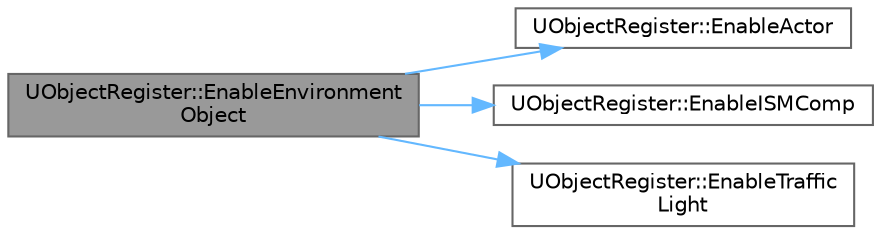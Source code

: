 digraph "UObjectRegister::EnableEnvironmentObject"
{
 // INTERACTIVE_SVG=YES
 // LATEX_PDF_SIZE
  bgcolor="transparent";
  edge [fontname=Helvetica,fontsize=10,labelfontname=Helvetica,labelfontsize=10];
  node [fontname=Helvetica,fontsize=10,shape=box,height=0.2,width=0.4];
  rankdir="LR";
  Node1 [id="Node000001",label="UObjectRegister::EnableEnvironment\lObject",height=0.2,width=0.4,color="gray40", fillcolor="grey60", style="filled", fontcolor="black",tooltip=" "];
  Node1 -> Node2 [id="edge1_Node000001_Node000002",color="steelblue1",style="solid",tooltip=" "];
  Node2 [id="Node000002",label="UObjectRegister::EnableActor",height=0.2,width=0.4,color="grey40", fillcolor="white", style="filled",URL="$d2/d5b/classUObjectRegister.html#ac74d5e7ba454683a7aeff8d70d90854b",tooltip=" "];
  Node1 -> Node3 [id="edge2_Node000001_Node000003",color="steelblue1",style="solid",tooltip=" "];
  Node3 [id="Node000003",label="UObjectRegister::EnableISMComp",height=0.2,width=0.4,color="grey40", fillcolor="white", style="filled",URL="$d2/d5b/classUObjectRegister.html#a772d3d691c0b4ec4fb22714b8cd145e6",tooltip=" "];
  Node1 -> Node4 [id="edge3_Node000001_Node000004",color="steelblue1",style="solid",tooltip=" "];
  Node4 [id="Node000004",label="UObjectRegister::EnableTraffic\lLight",height=0.2,width=0.4,color="grey40", fillcolor="white", style="filled",URL="$d2/d5b/classUObjectRegister.html#aceaefa0763f448b95aabc6a898eb8c87",tooltip=" "];
}
